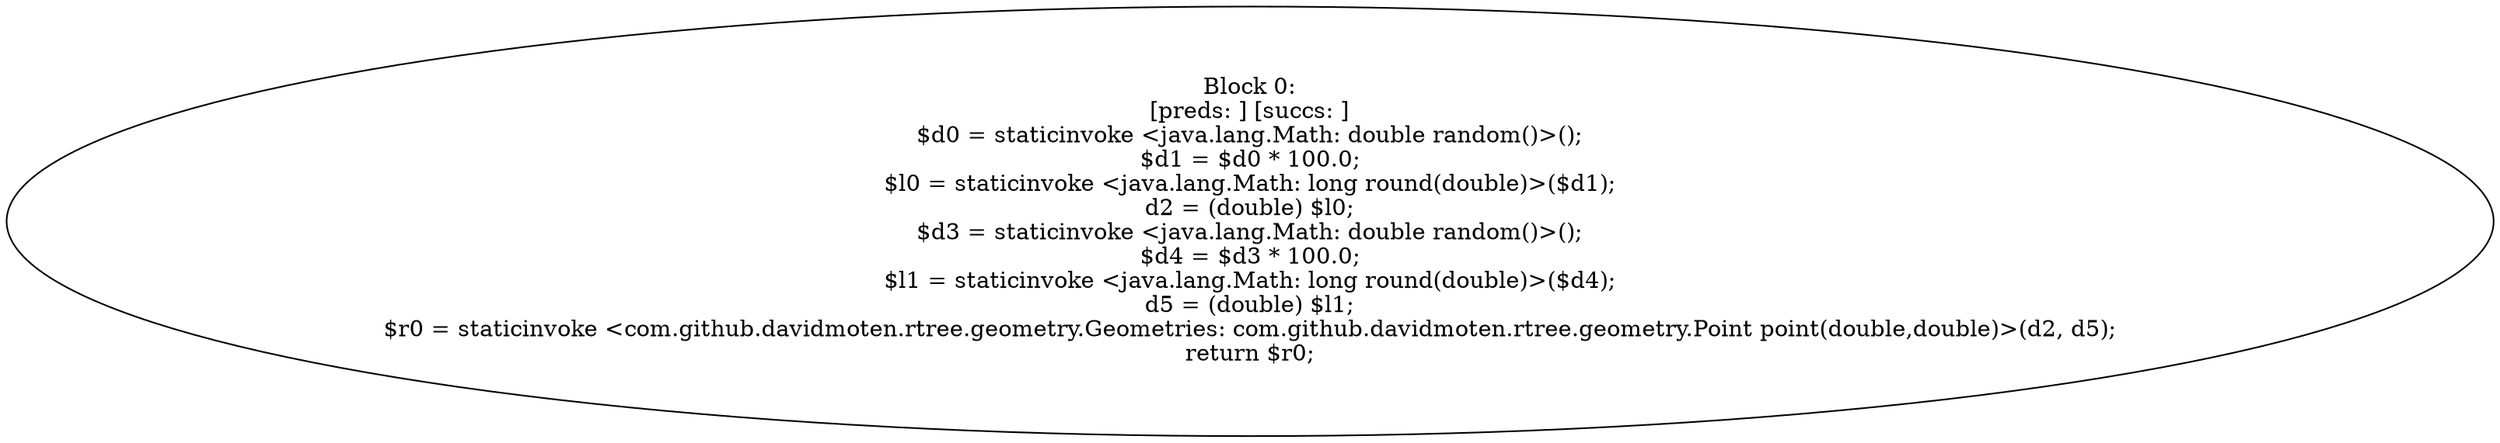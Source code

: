digraph "unitGraph" {
    "Block 0:
[preds: ] [succs: ]
$d0 = staticinvoke <java.lang.Math: double random()>();
$d1 = $d0 * 100.0;
$l0 = staticinvoke <java.lang.Math: long round(double)>($d1);
d2 = (double) $l0;
$d3 = staticinvoke <java.lang.Math: double random()>();
$d4 = $d3 * 100.0;
$l1 = staticinvoke <java.lang.Math: long round(double)>($d4);
d5 = (double) $l1;
$r0 = staticinvoke <com.github.davidmoten.rtree.geometry.Geometries: com.github.davidmoten.rtree.geometry.Point point(double,double)>(d2, d5);
return $r0;
"
}
